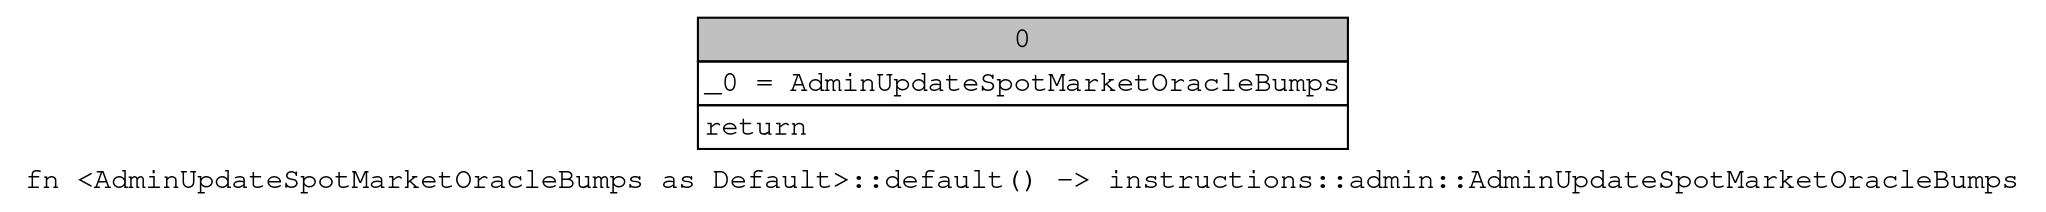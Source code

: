 digraph Mir_0_7228 {
    graph [fontname="Courier, monospace"];
    node [fontname="Courier, monospace"];
    edge [fontname="Courier, monospace"];
    label=<fn &lt;AdminUpdateSpotMarketOracleBumps as Default&gt;::default() -&gt; instructions::admin::AdminUpdateSpotMarketOracleBumps<br align="left"/>>;
    bb0__0_7228 [shape="none", label=<<table border="0" cellborder="1" cellspacing="0"><tr><td bgcolor="gray" align="center" colspan="1">0</td></tr><tr><td align="left" balign="left">_0 = AdminUpdateSpotMarketOracleBumps<br/></td></tr><tr><td align="left">return</td></tr></table>>];
}
